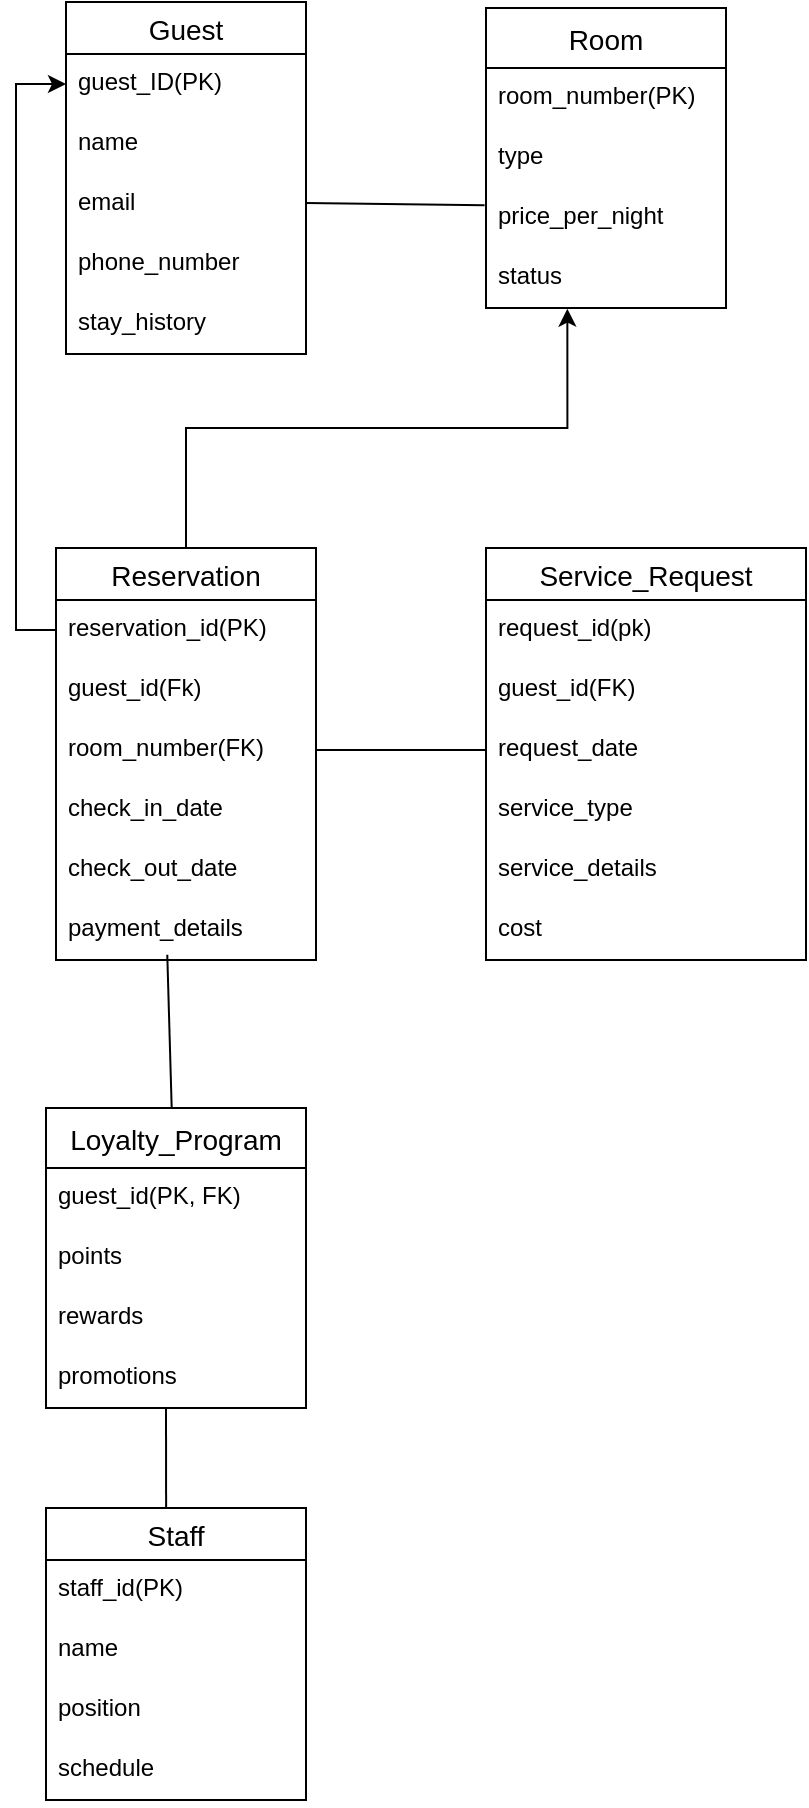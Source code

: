 <mxfile version="24.7.7">
  <diagram name="Page-1" id="tjLbB3i38kFmeJ2JC6ID">
    <mxGraphModel dx="794" dy="420" grid="1" gridSize="10" guides="1" tooltips="1" connect="1" arrows="1" fold="1" page="1" pageScale="1" pageWidth="827" pageHeight="1169" math="0" shadow="0">
      <root>
        <mxCell id="0" />
        <mxCell id="1" parent="0" />
        <mxCell id="TYLDoFMeWWiC9WGhnBl1-10" value="Guest" style="swimlane;fontStyle=0;childLayout=stackLayout;horizontal=1;startSize=26;horizontalStack=0;resizeParent=1;resizeParentMax=0;resizeLast=0;collapsible=1;marginBottom=0;align=center;fontSize=14;" vertex="1" parent="1">
          <mxGeometry x="490" y="7" width="120" height="176" as="geometry" />
        </mxCell>
        <mxCell id="TYLDoFMeWWiC9WGhnBl1-11" value="guest_ID(PK)" style="text;strokeColor=none;fillColor=none;spacingLeft=4;spacingRight=4;overflow=hidden;rotatable=0;points=[[0,0.5],[1,0.5]];portConstraint=eastwest;fontSize=12;whiteSpace=wrap;html=1;" vertex="1" parent="TYLDoFMeWWiC9WGhnBl1-10">
          <mxGeometry y="26" width="120" height="30" as="geometry" />
        </mxCell>
        <mxCell id="TYLDoFMeWWiC9WGhnBl1-12" value="name" style="text;strokeColor=none;fillColor=none;spacingLeft=4;spacingRight=4;overflow=hidden;rotatable=0;points=[[0,0.5],[1,0.5]];portConstraint=eastwest;fontSize=12;whiteSpace=wrap;html=1;" vertex="1" parent="TYLDoFMeWWiC9WGhnBl1-10">
          <mxGeometry y="56" width="120" height="30" as="geometry" />
        </mxCell>
        <mxCell id="TYLDoFMeWWiC9WGhnBl1-13" value="email" style="text;strokeColor=none;fillColor=none;spacingLeft=4;spacingRight=4;overflow=hidden;rotatable=0;points=[[0,0.5],[1,0.5]];portConstraint=eastwest;fontSize=12;whiteSpace=wrap;html=1;" vertex="1" parent="TYLDoFMeWWiC9WGhnBl1-10">
          <mxGeometry y="86" width="120" height="30" as="geometry" />
        </mxCell>
        <mxCell id="TYLDoFMeWWiC9WGhnBl1-14" value="phone_number" style="text;strokeColor=none;fillColor=none;spacingLeft=4;spacingRight=4;overflow=hidden;rotatable=0;points=[[0,0.5],[1,0.5]];portConstraint=eastwest;fontSize=12;whiteSpace=wrap;html=1;" vertex="1" parent="TYLDoFMeWWiC9WGhnBl1-10">
          <mxGeometry y="116" width="120" height="30" as="geometry" />
        </mxCell>
        <mxCell id="TYLDoFMeWWiC9WGhnBl1-15" value="stay_history" style="text;strokeColor=none;fillColor=none;spacingLeft=4;spacingRight=4;overflow=hidden;rotatable=0;points=[[0,0.5],[1,0.5]];portConstraint=eastwest;fontSize=12;whiteSpace=wrap;html=1;" vertex="1" parent="TYLDoFMeWWiC9WGhnBl1-10">
          <mxGeometry y="146" width="120" height="30" as="geometry" />
        </mxCell>
        <mxCell id="TYLDoFMeWWiC9WGhnBl1-16" style="edgeStyle=orthogonalEdgeStyle;rounded=0;orthogonalLoop=1;jettySize=auto;html=1;exitX=1;exitY=0.5;exitDx=0;exitDy=0;" edge="1" parent="TYLDoFMeWWiC9WGhnBl1-10" source="TYLDoFMeWWiC9WGhnBl1-12" target="TYLDoFMeWWiC9WGhnBl1-12">
          <mxGeometry relative="1" as="geometry" />
        </mxCell>
        <mxCell id="TYLDoFMeWWiC9WGhnBl1-17" value="Room" style="swimlane;fontStyle=0;childLayout=stackLayout;horizontal=1;startSize=30;horizontalStack=0;resizeParent=1;resizeParentMax=0;resizeLast=0;collapsible=1;marginBottom=0;align=center;fontSize=14;" vertex="1" parent="1">
          <mxGeometry x="700" y="10" width="120" height="150" as="geometry" />
        </mxCell>
        <mxCell id="TYLDoFMeWWiC9WGhnBl1-18" value="room_number(PK)" style="text;strokeColor=none;fillColor=none;spacingLeft=4;spacingRight=4;overflow=hidden;rotatable=0;points=[[0,0.5],[1,0.5]];portConstraint=eastwest;fontSize=12;whiteSpace=wrap;html=1;" vertex="1" parent="TYLDoFMeWWiC9WGhnBl1-17">
          <mxGeometry y="30" width="120" height="30" as="geometry" />
        </mxCell>
        <mxCell id="TYLDoFMeWWiC9WGhnBl1-19" value="type" style="text;strokeColor=none;fillColor=none;spacingLeft=4;spacingRight=4;overflow=hidden;rotatable=0;points=[[0,0.5],[1,0.5]];portConstraint=eastwest;fontSize=12;whiteSpace=wrap;html=1;" vertex="1" parent="TYLDoFMeWWiC9WGhnBl1-17">
          <mxGeometry y="60" width="120" height="30" as="geometry" />
        </mxCell>
        <mxCell id="TYLDoFMeWWiC9WGhnBl1-20" value="price_per_night" style="text;strokeColor=none;fillColor=none;spacingLeft=4;spacingRight=4;overflow=hidden;rotatable=0;points=[[0,0.5],[1,0.5]];portConstraint=eastwest;fontSize=12;whiteSpace=wrap;html=1;" vertex="1" parent="TYLDoFMeWWiC9WGhnBl1-17">
          <mxGeometry y="90" width="120" height="30" as="geometry" />
        </mxCell>
        <mxCell id="TYLDoFMeWWiC9WGhnBl1-21" value="status" style="text;strokeColor=none;fillColor=none;spacingLeft=4;spacingRight=4;overflow=hidden;rotatable=0;points=[[0,0.5],[1,0.5]];portConstraint=eastwest;fontSize=12;whiteSpace=wrap;html=1;" vertex="1" parent="TYLDoFMeWWiC9WGhnBl1-17">
          <mxGeometry y="120" width="120" height="30" as="geometry" />
        </mxCell>
        <mxCell id="TYLDoFMeWWiC9WGhnBl1-22" value="Reservation" style="swimlane;fontStyle=0;childLayout=stackLayout;horizontal=1;startSize=26;horizontalStack=0;resizeParent=1;resizeParentMax=0;resizeLast=0;collapsible=1;marginBottom=0;align=center;fontSize=14;" vertex="1" parent="1">
          <mxGeometry x="485" y="280" width="130" height="206" as="geometry" />
        </mxCell>
        <mxCell id="TYLDoFMeWWiC9WGhnBl1-23" value="reservation_id(PK)" style="text;strokeColor=none;fillColor=none;spacingLeft=4;spacingRight=4;overflow=hidden;rotatable=0;points=[[0,0.5],[1,0.5]];portConstraint=eastwest;fontSize=12;whiteSpace=wrap;html=1;" vertex="1" parent="TYLDoFMeWWiC9WGhnBl1-22">
          <mxGeometry y="26" width="130" height="30" as="geometry" />
        </mxCell>
        <mxCell id="TYLDoFMeWWiC9WGhnBl1-24" value="guest_id(Fk)" style="text;strokeColor=none;fillColor=none;spacingLeft=4;spacingRight=4;overflow=hidden;rotatable=0;points=[[0,0.5],[1,0.5]];portConstraint=eastwest;fontSize=12;whiteSpace=wrap;html=1;" vertex="1" parent="TYLDoFMeWWiC9WGhnBl1-22">
          <mxGeometry y="56" width="130" height="30" as="geometry" />
        </mxCell>
        <mxCell id="TYLDoFMeWWiC9WGhnBl1-25" value="room_number(FK)" style="text;strokeColor=none;fillColor=none;spacingLeft=4;spacingRight=4;overflow=hidden;rotatable=0;points=[[0,0.5],[1,0.5]];portConstraint=eastwest;fontSize=12;whiteSpace=wrap;html=1;" vertex="1" parent="TYLDoFMeWWiC9WGhnBl1-22">
          <mxGeometry y="86" width="130" height="30" as="geometry" />
        </mxCell>
        <mxCell id="TYLDoFMeWWiC9WGhnBl1-26" value="check_in_date" style="text;strokeColor=none;fillColor=none;spacingLeft=4;spacingRight=4;overflow=hidden;rotatable=0;points=[[0,0.5],[1,0.5]];portConstraint=eastwest;fontSize=12;whiteSpace=wrap;html=1;" vertex="1" parent="TYLDoFMeWWiC9WGhnBl1-22">
          <mxGeometry y="116" width="130" height="30" as="geometry" />
        </mxCell>
        <mxCell id="TYLDoFMeWWiC9WGhnBl1-27" value="check_out_date" style="text;strokeColor=none;fillColor=none;spacingLeft=4;spacingRight=4;overflow=hidden;rotatable=0;points=[[0,0.5],[1,0.5]];portConstraint=eastwest;fontSize=12;whiteSpace=wrap;html=1;" vertex="1" parent="TYLDoFMeWWiC9WGhnBl1-22">
          <mxGeometry y="146" width="130" height="30" as="geometry" />
        </mxCell>
        <mxCell id="TYLDoFMeWWiC9WGhnBl1-28" value="payment_details" style="text;strokeColor=none;fillColor=none;spacingLeft=4;spacingRight=4;overflow=hidden;rotatable=0;points=[[0,0.5],[1,0.5]];portConstraint=eastwest;fontSize=12;whiteSpace=wrap;html=1;" vertex="1" parent="TYLDoFMeWWiC9WGhnBl1-22">
          <mxGeometry y="176" width="130" height="30" as="geometry" />
        </mxCell>
        <mxCell id="TYLDoFMeWWiC9WGhnBl1-29" value="Service_Request" style="swimlane;fontStyle=0;childLayout=stackLayout;horizontal=1;startSize=26;horizontalStack=0;resizeParent=1;resizeParentMax=0;resizeLast=0;collapsible=1;marginBottom=0;align=center;fontSize=14;" vertex="1" parent="1">
          <mxGeometry x="700" y="280" width="160" height="206" as="geometry" />
        </mxCell>
        <mxCell id="TYLDoFMeWWiC9WGhnBl1-30" value="request_id(pk)" style="text;strokeColor=none;fillColor=none;spacingLeft=4;spacingRight=4;overflow=hidden;rotatable=0;points=[[0,0.5],[1,0.5]];portConstraint=eastwest;fontSize=12;whiteSpace=wrap;html=1;" vertex="1" parent="TYLDoFMeWWiC9WGhnBl1-29">
          <mxGeometry y="26" width="160" height="30" as="geometry" />
        </mxCell>
        <mxCell id="TYLDoFMeWWiC9WGhnBl1-31" value="guest_id(FK)" style="text;strokeColor=none;fillColor=none;spacingLeft=4;spacingRight=4;overflow=hidden;rotatable=0;points=[[0,0.5],[1,0.5]];portConstraint=eastwest;fontSize=12;whiteSpace=wrap;html=1;" vertex="1" parent="TYLDoFMeWWiC9WGhnBl1-29">
          <mxGeometry y="56" width="160" height="30" as="geometry" />
        </mxCell>
        <mxCell id="TYLDoFMeWWiC9WGhnBl1-32" value="request_date" style="text;strokeColor=none;fillColor=none;spacingLeft=4;spacingRight=4;overflow=hidden;rotatable=0;points=[[0,0.5],[1,0.5]];portConstraint=eastwest;fontSize=12;whiteSpace=wrap;html=1;" vertex="1" parent="TYLDoFMeWWiC9WGhnBl1-29">
          <mxGeometry y="86" width="160" height="30" as="geometry" />
        </mxCell>
        <mxCell id="TYLDoFMeWWiC9WGhnBl1-33" value="service_type" style="text;strokeColor=none;fillColor=none;spacingLeft=4;spacingRight=4;overflow=hidden;rotatable=0;points=[[0,0.5],[1,0.5]];portConstraint=eastwest;fontSize=12;whiteSpace=wrap;html=1;" vertex="1" parent="TYLDoFMeWWiC9WGhnBl1-29">
          <mxGeometry y="116" width="160" height="30" as="geometry" />
        </mxCell>
        <mxCell id="TYLDoFMeWWiC9WGhnBl1-34" value="service_details" style="text;strokeColor=none;fillColor=none;spacingLeft=4;spacingRight=4;overflow=hidden;rotatable=0;points=[[0,0.5],[1,0.5]];portConstraint=eastwest;fontSize=12;whiteSpace=wrap;html=1;" vertex="1" parent="TYLDoFMeWWiC9WGhnBl1-29">
          <mxGeometry y="146" width="160" height="30" as="geometry" />
        </mxCell>
        <mxCell id="TYLDoFMeWWiC9WGhnBl1-35" value="cost" style="text;strokeColor=none;fillColor=none;spacingLeft=4;spacingRight=4;overflow=hidden;rotatable=0;points=[[0,0.5],[1,0.5]];portConstraint=eastwest;fontSize=12;whiteSpace=wrap;html=1;" vertex="1" parent="TYLDoFMeWWiC9WGhnBl1-29">
          <mxGeometry y="176" width="160" height="30" as="geometry" />
        </mxCell>
        <mxCell id="TYLDoFMeWWiC9WGhnBl1-36" value="Loyalty_Program" style="swimlane;fontStyle=0;childLayout=stackLayout;horizontal=1;startSize=30;horizontalStack=0;resizeParent=1;resizeParentMax=0;resizeLast=0;collapsible=1;marginBottom=0;align=center;fontSize=14;" vertex="1" parent="1">
          <mxGeometry x="480" y="560" width="130" height="150" as="geometry" />
        </mxCell>
        <mxCell id="TYLDoFMeWWiC9WGhnBl1-37" value="guest_id(PK, FK)" style="text;strokeColor=none;fillColor=none;spacingLeft=4;spacingRight=4;overflow=hidden;rotatable=0;points=[[0,0.5],[1,0.5]];portConstraint=eastwest;fontSize=12;whiteSpace=wrap;html=1;" vertex="1" parent="TYLDoFMeWWiC9WGhnBl1-36">
          <mxGeometry y="30" width="130" height="30" as="geometry" />
        </mxCell>
        <mxCell id="TYLDoFMeWWiC9WGhnBl1-38" value="points" style="text;strokeColor=none;fillColor=none;spacingLeft=4;spacingRight=4;overflow=hidden;rotatable=0;points=[[0,0.5],[1,0.5]];portConstraint=eastwest;fontSize=12;whiteSpace=wrap;html=1;" vertex="1" parent="TYLDoFMeWWiC9WGhnBl1-36">
          <mxGeometry y="60" width="130" height="30" as="geometry" />
        </mxCell>
        <mxCell id="TYLDoFMeWWiC9WGhnBl1-39" value="rewards" style="text;strokeColor=none;fillColor=none;spacingLeft=4;spacingRight=4;overflow=hidden;rotatable=0;points=[[0,0.5],[1,0.5]];portConstraint=eastwest;fontSize=12;whiteSpace=wrap;html=1;" vertex="1" parent="TYLDoFMeWWiC9WGhnBl1-36">
          <mxGeometry y="90" width="130" height="30" as="geometry" />
        </mxCell>
        <mxCell id="TYLDoFMeWWiC9WGhnBl1-40" value="promotions" style="text;strokeColor=none;fillColor=none;spacingLeft=4;spacingRight=4;overflow=hidden;rotatable=0;points=[[0,0.5],[1,0.5]];portConstraint=eastwest;fontSize=12;whiteSpace=wrap;html=1;" vertex="1" parent="TYLDoFMeWWiC9WGhnBl1-36">
          <mxGeometry y="120" width="130" height="30" as="geometry" />
        </mxCell>
        <mxCell id="TYLDoFMeWWiC9WGhnBl1-64" value="" style="endArrow=none;html=1;rounded=0;entryX=0.462;entryY=0;entryDx=0;entryDy=0;entryPerimeter=0;" edge="1" parent="TYLDoFMeWWiC9WGhnBl1-36" target="TYLDoFMeWWiC9WGhnBl1-49">
          <mxGeometry relative="1" as="geometry">
            <mxPoint x="60" y="150" as="sourcePoint" />
            <mxPoint x="60" y="190" as="targetPoint" />
          </mxGeometry>
        </mxCell>
        <mxCell id="TYLDoFMeWWiC9WGhnBl1-49" value="Staff" style="swimlane;fontStyle=0;childLayout=stackLayout;horizontal=1;startSize=26;horizontalStack=0;resizeParent=1;resizeParentMax=0;resizeLast=0;collapsible=1;marginBottom=0;align=center;fontSize=14;swimlaneFillColor=none;" vertex="1" parent="1">
          <mxGeometry x="480" y="760" width="130" height="146" as="geometry" />
        </mxCell>
        <mxCell id="TYLDoFMeWWiC9WGhnBl1-50" value="staff_id(PK)" style="text;strokeColor=none;fillColor=none;spacingLeft=4;spacingRight=4;overflow=hidden;rotatable=0;points=[[0,0.5],[1,0.5]];portConstraint=eastwest;fontSize=12;whiteSpace=wrap;html=1;" vertex="1" parent="TYLDoFMeWWiC9WGhnBl1-49">
          <mxGeometry y="26" width="130" height="30" as="geometry" />
        </mxCell>
        <mxCell id="TYLDoFMeWWiC9WGhnBl1-51" value="name" style="text;strokeColor=none;fillColor=none;spacingLeft=4;spacingRight=4;overflow=hidden;rotatable=0;points=[[0,0.5],[1,0.5]];portConstraint=eastwest;fontSize=12;whiteSpace=wrap;html=1;" vertex="1" parent="TYLDoFMeWWiC9WGhnBl1-49">
          <mxGeometry y="56" width="130" height="30" as="geometry" />
        </mxCell>
        <mxCell id="TYLDoFMeWWiC9WGhnBl1-52" value="position" style="text;strokeColor=none;fillColor=none;spacingLeft=4;spacingRight=4;overflow=hidden;rotatable=0;points=[[0,0.5],[1,0.5]];portConstraint=eastwest;fontSize=12;whiteSpace=wrap;html=1;" vertex="1" parent="TYLDoFMeWWiC9WGhnBl1-49">
          <mxGeometry y="86" width="130" height="30" as="geometry" />
        </mxCell>
        <mxCell id="TYLDoFMeWWiC9WGhnBl1-53" value="schedule" style="text;strokeColor=none;fillColor=none;spacingLeft=4;spacingRight=4;overflow=hidden;rotatable=0;points=[[0,0.5],[1,0.5]];portConstraint=eastwest;fontSize=12;whiteSpace=wrap;html=1;" vertex="1" parent="TYLDoFMeWWiC9WGhnBl1-49">
          <mxGeometry y="116" width="130" height="30" as="geometry" />
        </mxCell>
        <mxCell id="TYLDoFMeWWiC9WGhnBl1-54" style="edgeStyle=orthogonalEdgeStyle;rounded=0;orthogonalLoop=1;jettySize=auto;html=1;entryX=0;entryY=0.5;entryDx=0;entryDy=0;" edge="1" parent="1" source="TYLDoFMeWWiC9WGhnBl1-23" target="TYLDoFMeWWiC9WGhnBl1-11">
          <mxGeometry relative="1" as="geometry">
            <mxPoint x="410" y="70" as="targetPoint" />
          </mxGeometry>
        </mxCell>
        <mxCell id="TYLDoFMeWWiC9WGhnBl1-58" style="edgeStyle=orthogonalEdgeStyle;rounded=0;orthogonalLoop=1;jettySize=auto;html=1;exitX=0.5;exitY=0;exitDx=0;exitDy=0;entryX=0.339;entryY=1.011;entryDx=0;entryDy=0;entryPerimeter=0;" edge="1" parent="1" source="TYLDoFMeWWiC9WGhnBl1-22" target="TYLDoFMeWWiC9WGhnBl1-21">
          <mxGeometry relative="1" as="geometry" />
        </mxCell>
        <mxCell id="TYLDoFMeWWiC9WGhnBl1-59" value="" style="endArrow=none;html=1;rounded=0;entryX=-0.006;entryY=0.289;entryDx=0;entryDy=0;entryPerimeter=0;" edge="1" parent="1" target="TYLDoFMeWWiC9WGhnBl1-20">
          <mxGeometry relative="1" as="geometry">
            <mxPoint x="610" y="107.5" as="sourcePoint" />
            <mxPoint x="770" y="107.5" as="targetPoint" />
          </mxGeometry>
        </mxCell>
        <mxCell id="TYLDoFMeWWiC9WGhnBl1-61" value="" style="endArrow=none;html=1;rounded=0;entryX=0;entryY=0.5;entryDx=0;entryDy=0;exitX=1;exitY=0.5;exitDx=0;exitDy=0;" edge="1" parent="1" source="TYLDoFMeWWiC9WGhnBl1-25" target="TYLDoFMeWWiC9WGhnBl1-32">
          <mxGeometry relative="1" as="geometry">
            <mxPoint x="620" y="380" as="sourcePoint" />
            <mxPoint x="760" y="380" as="targetPoint" />
          </mxGeometry>
        </mxCell>
        <mxCell id="TYLDoFMeWWiC9WGhnBl1-63" value="" style="endArrow=none;html=1;rounded=0;exitX=0.428;exitY=0.911;exitDx=0;exitDy=0;exitPerimeter=0;" edge="1" parent="1" source="TYLDoFMeWWiC9WGhnBl1-28" target="TYLDoFMeWWiC9WGhnBl1-36">
          <mxGeometry relative="1" as="geometry">
            <mxPoint x="520" y="520" as="sourcePoint" />
            <mxPoint x="680" y="520" as="targetPoint" />
          </mxGeometry>
        </mxCell>
      </root>
    </mxGraphModel>
  </diagram>
</mxfile>
